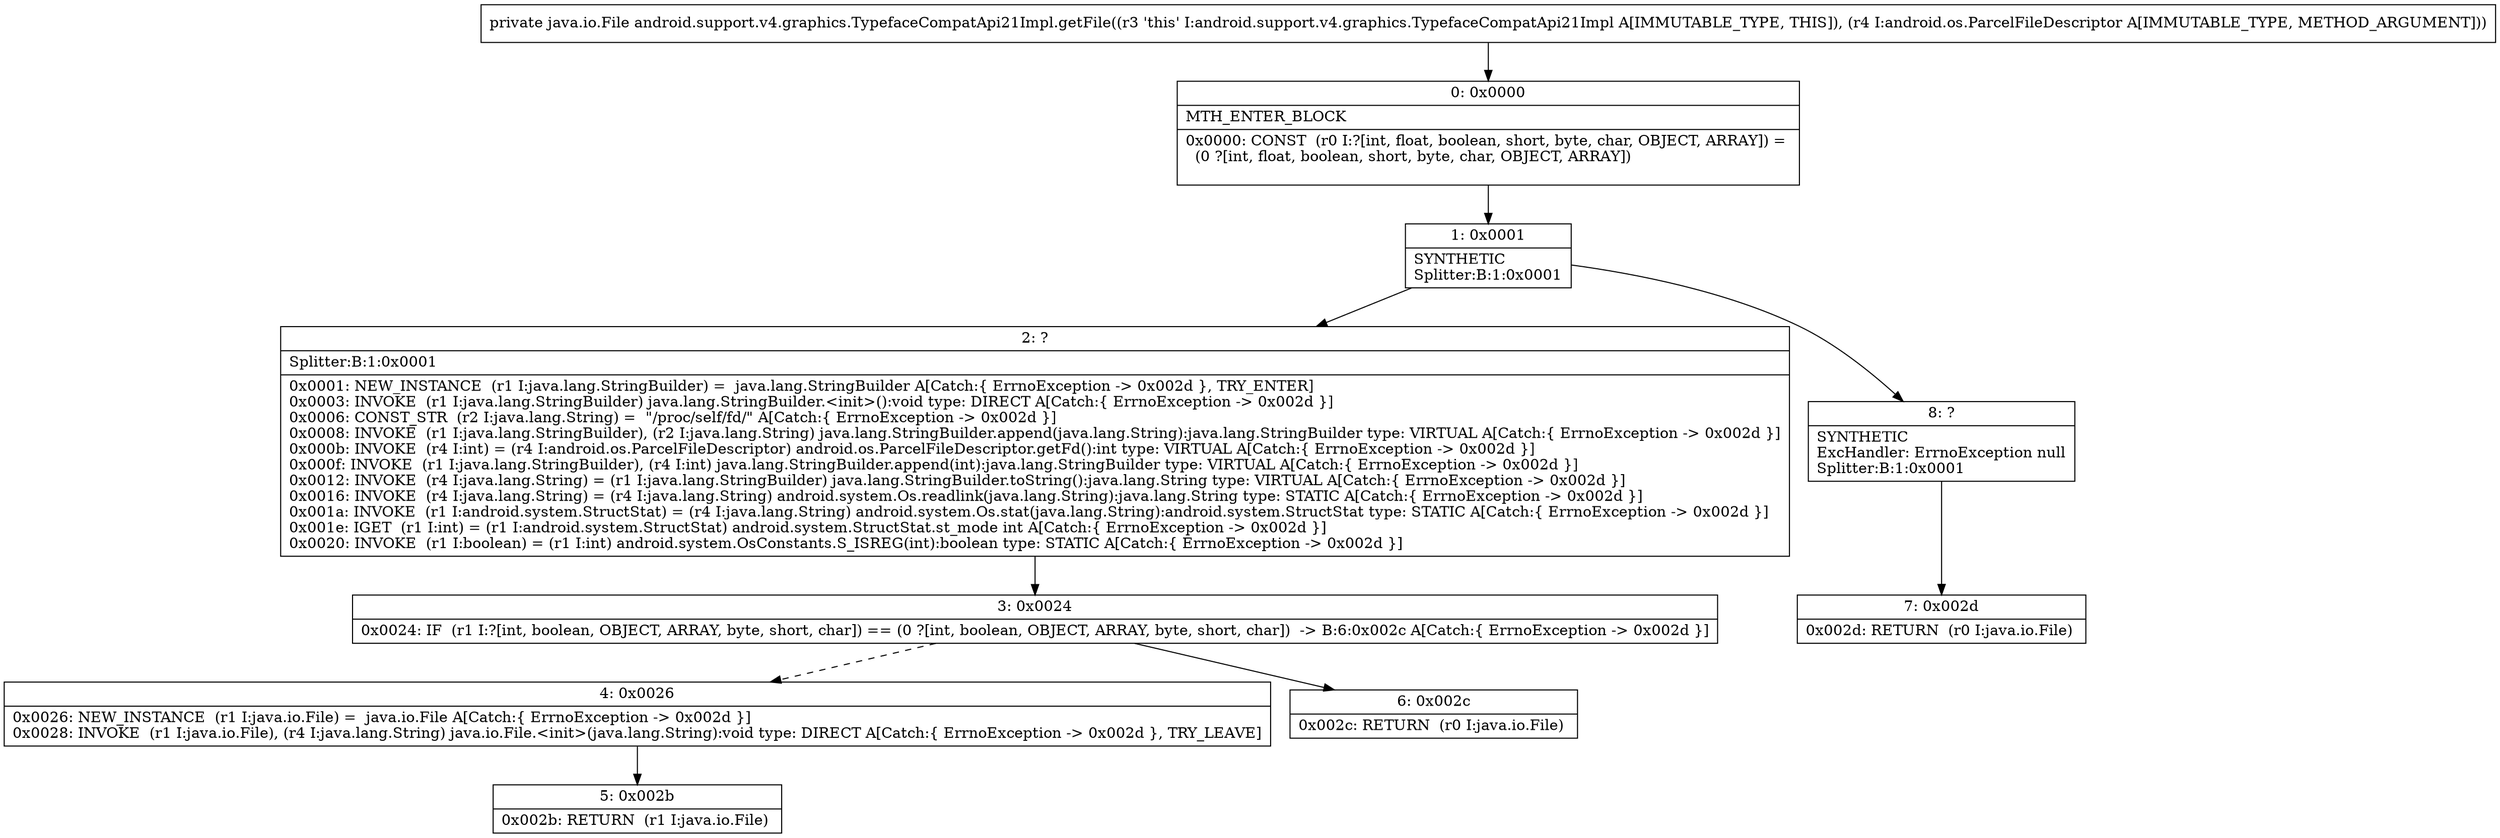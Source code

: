 digraph "CFG forandroid.support.v4.graphics.TypefaceCompatApi21Impl.getFile(Landroid\/os\/ParcelFileDescriptor;)Ljava\/io\/File;" {
Node_0 [shape=record,label="{0\:\ 0x0000|MTH_ENTER_BLOCK\l|0x0000: CONST  (r0 I:?[int, float, boolean, short, byte, char, OBJECT, ARRAY]) = \l  (0 ?[int, float, boolean, short, byte, char, OBJECT, ARRAY])\l \l}"];
Node_1 [shape=record,label="{1\:\ 0x0001|SYNTHETIC\lSplitter:B:1:0x0001\l}"];
Node_2 [shape=record,label="{2\:\ ?|Splitter:B:1:0x0001\l|0x0001: NEW_INSTANCE  (r1 I:java.lang.StringBuilder) =  java.lang.StringBuilder A[Catch:\{ ErrnoException \-\> 0x002d \}, TRY_ENTER]\l0x0003: INVOKE  (r1 I:java.lang.StringBuilder) java.lang.StringBuilder.\<init\>():void type: DIRECT A[Catch:\{ ErrnoException \-\> 0x002d \}]\l0x0006: CONST_STR  (r2 I:java.lang.String) =  \"\/proc\/self\/fd\/\" A[Catch:\{ ErrnoException \-\> 0x002d \}]\l0x0008: INVOKE  (r1 I:java.lang.StringBuilder), (r2 I:java.lang.String) java.lang.StringBuilder.append(java.lang.String):java.lang.StringBuilder type: VIRTUAL A[Catch:\{ ErrnoException \-\> 0x002d \}]\l0x000b: INVOKE  (r4 I:int) = (r4 I:android.os.ParcelFileDescriptor) android.os.ParcelFileDescriptor.getFd():int type: VIRTUAL A[Catch:\{ ErrnoException \-\> 0x002d \}]\l0x000f: INVOKE  (r1 I:java.lang.StringBuilder), (r4 I:int) java.lang.StringBuilder.append(int):java.lang.StringBuilder type: VIRTUAL A[Catch:\{ ErrnoException \-\> 0x002d \}]\l0x0012: INVOKE  (r4 I:java.lang.String) = (r1 I:java.lang.StringBuilder) java.lang.StringBuilder.toString():java.lang.String type: VIRTUAL A[Catch:\{ ErrnoException \-\> 0x002d \}]\l0x0016: INVOKE  (r4 I:java.lang.String) = (r4 I:java.lang.String) android.system.Os.readlink(java.lang.String):java.lang.String type: STATIC A[Catch:\{ ErrnoException \-\> 0x002d \}]\l0x001a: INVOKE  (r1 I:android.system.StructStat) = (r4 I:java.lang.String) android.system.Os.stat(java.lang.String):android.system.StructStat type: STATIC A[Catch:\{ ErrnoException \-\> 0x002d \}]\l0x001e: IGET  (r1 I:int) = (r1 I:android.system.StructStat) android.system.StructStat.st_mode int A[Catch:\{ ErrnoException \-\> 0x002d \}]\l0x0020: INVOKE  (r1 I:boolean) = (r1 I:int) android.system.OsConstants.S_ISREG(int):boolean type: STATIC A[Catch:\{ ErrnoException \-\> 0x002d \}]\l}"];
Node_3 [shape=record,label="{3\:\ 0x0024|0x0024: IF  (r1 I:?[int, boolean, OBJECT, ARRAY, byte, short, char]) == (0 ?[int, boolean, OBJECT, ARRAY, byte, short, char])  \-\> B:6:0x002c A[Catch:\{ ErrnoException \-\> 0x002d \}]\l}"];
Node_4 [shape=record,label="{4\:\ 0x0026|0x0026: NEW_INSTANCE  (r1 I:java.io.File) =  java.io.File A[Catch:\{ ErrnoException \-\> 0x002d \}]\l0x0028: INVOKE  (r1 I:java.io.File), (r4 I:java.lang.String) java.io.File.\<init\>(java.lang.String):void type: DIRECT A[Catch:\{ ErrnoException \-\> 0x002d \}, TRY_LEAVE]\l}"];
Node_5 [shape=record,label="{5\:\ 0x002b|0x002b: RETURN  (r1 I:java.io.File) \l}"];
Node_6 [shape=record,label="{6\:\ 0x002c|0x002c: RETURN  (r0 I:java.io.File) \l}"];
Node_7 [shape=record,label="{7\:\ 0x002d|0x002d: RETURN  (r0 I:java.io.File) \l}"];
Node_8 [shape=record,label="{8\:\ ?|SYNTHETIC\lExcHandler: ErrnoException null\lSplitter:B:1:0x0001\l}"];
MethodNode[shape=record,label="{private java.io.File android.support.v4.graphics.TypefaceCompatApi21Impl.getFile((r3 'this' I:android.support.v4.graphics.TypefaceCompatApi21Impl A[IMMUTABLE_TYPE, THIS]), (r4 I:android.os.ParcelFileDescriptor A[IMMUTABLE_TYPE, METHOD_ARGUMENT])) }"];
MethodNode -> Node_0;
Node_0 -> Node_1;
Node_1 -> Node_2;
Node_1 -> Node_8;
Node_2 -> Node_3;
Node_3 -> Node_4[style=dashed];
Node_3 -> Node_6;
Node_4 -> Node_5;
Node_8 -> Node_7;
}


